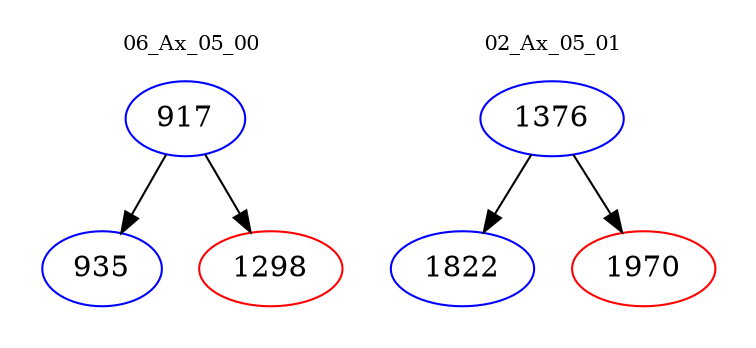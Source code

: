 digraph{
subgraph cluster_0 {
color = white
label = "06_Ax_05_00";
fontsize=10;
T0_917 [label="917", color="blue"]
T0_917 -> T0_935 [color="black"]
T0_935 [label="935", color="blue"]
T0_917 -> T0_1298 [color="black"]
T0_1298 [label="1298", color="red"]
}
subgraph cluster_1 {
color = white
label = "02_Ax_05_01";
fontsize=10;
T1_1376 [label="1376", color="blue"]
T1_1376 -> T1_1822 [color="black"]
T1_1822 [label="1822", color="blue"]
T1_1376 -> T1_1970 [color="black"]
T1_1970 [label="1970", color="red"]
}
}
